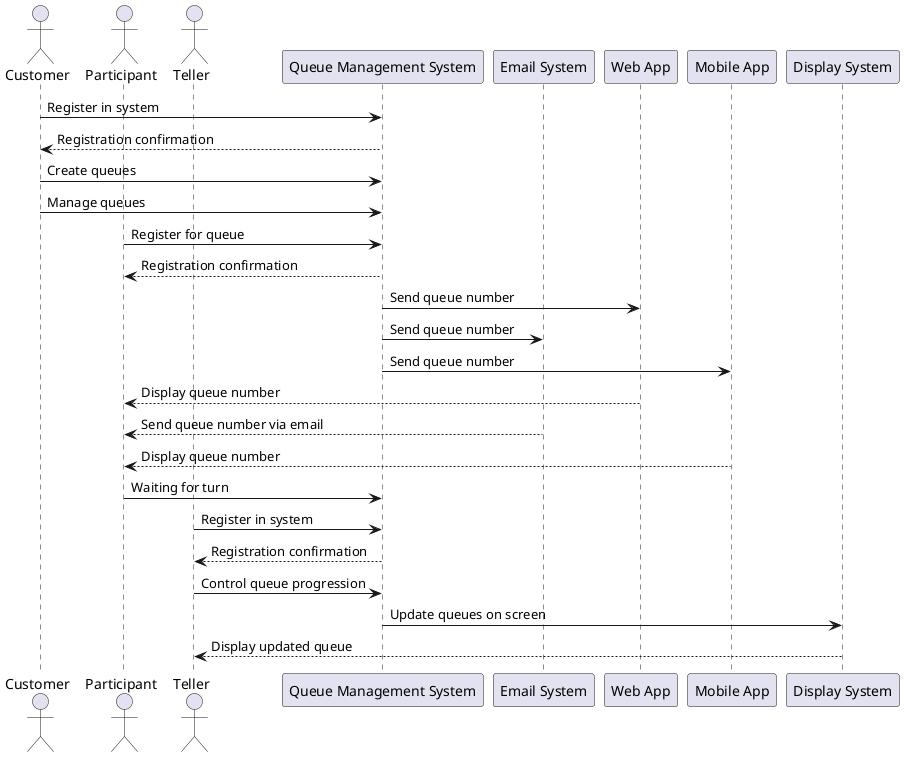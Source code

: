 @startuml
actor Customer 
actor Participant
actor Teller
participant "Queue Management System" as QMS
participant "Email System" as Email
participant "Web App" as Web
participant "Mobile App" as Mobile
participant "Display System" as Display

Customer -> QMS: Register in system
QMS --> Customer: Registration confirmation
Customer -> QMS: Create queues
Customer -> QMS: Manage queues

Participant -> QMS: Register for queue
QMS --> Participant: Registration confirmation
QMS -> Web: Send queue number
QMS -> Email: Send queue number
QMS -> Mobile: Send queue number
Web --> Participant: Display queue number
Email --> Participant: Send queue number via email
Mobile --> Participant: Display queue number

Participant -> QMS: Waiting for turn

Teller -> QMS: Register in system
QMS --> Teller: Registration confirmation
Teller -> QMS: Control queue progression
QMS -> Display: Update queues on screen
Display --> Teller: Display updated queue

@enduml

